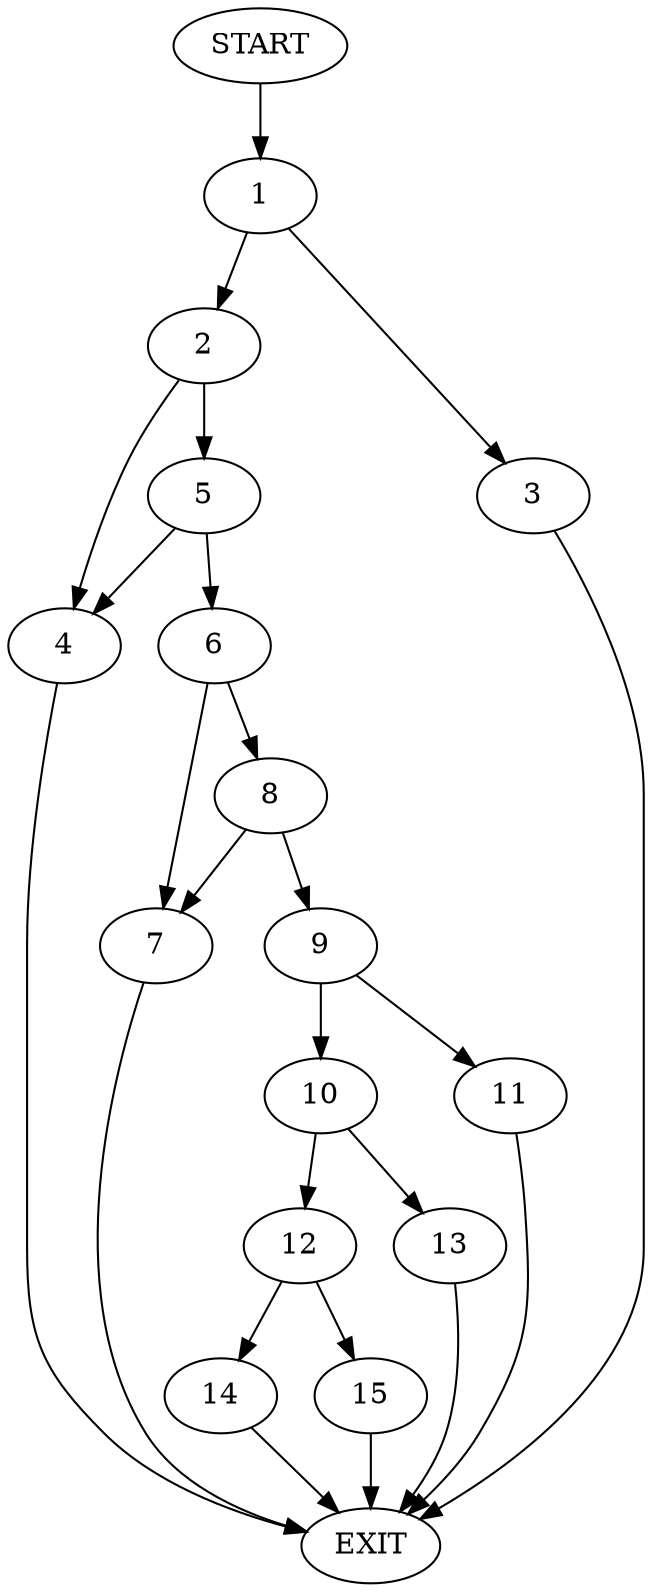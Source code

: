 digraph {
0 [label="START"]
16 [label="EXIT"]
0 -> 1
1 -> 2
1 -> 3
3 -> 16
2 -> 4
2 -> 5
4 -> 16
5 -> 6
5 -> 4
6 -> 7
6 -> 8
8 -> 9
8 -> 7
7 -> 16
9 -> 10
9 -> 11
10 -> 12
10 -> 13
11 -> 16
12 -> 14
12 -> 15
13 -> 16
15 -> 16
14 -> 16
}

